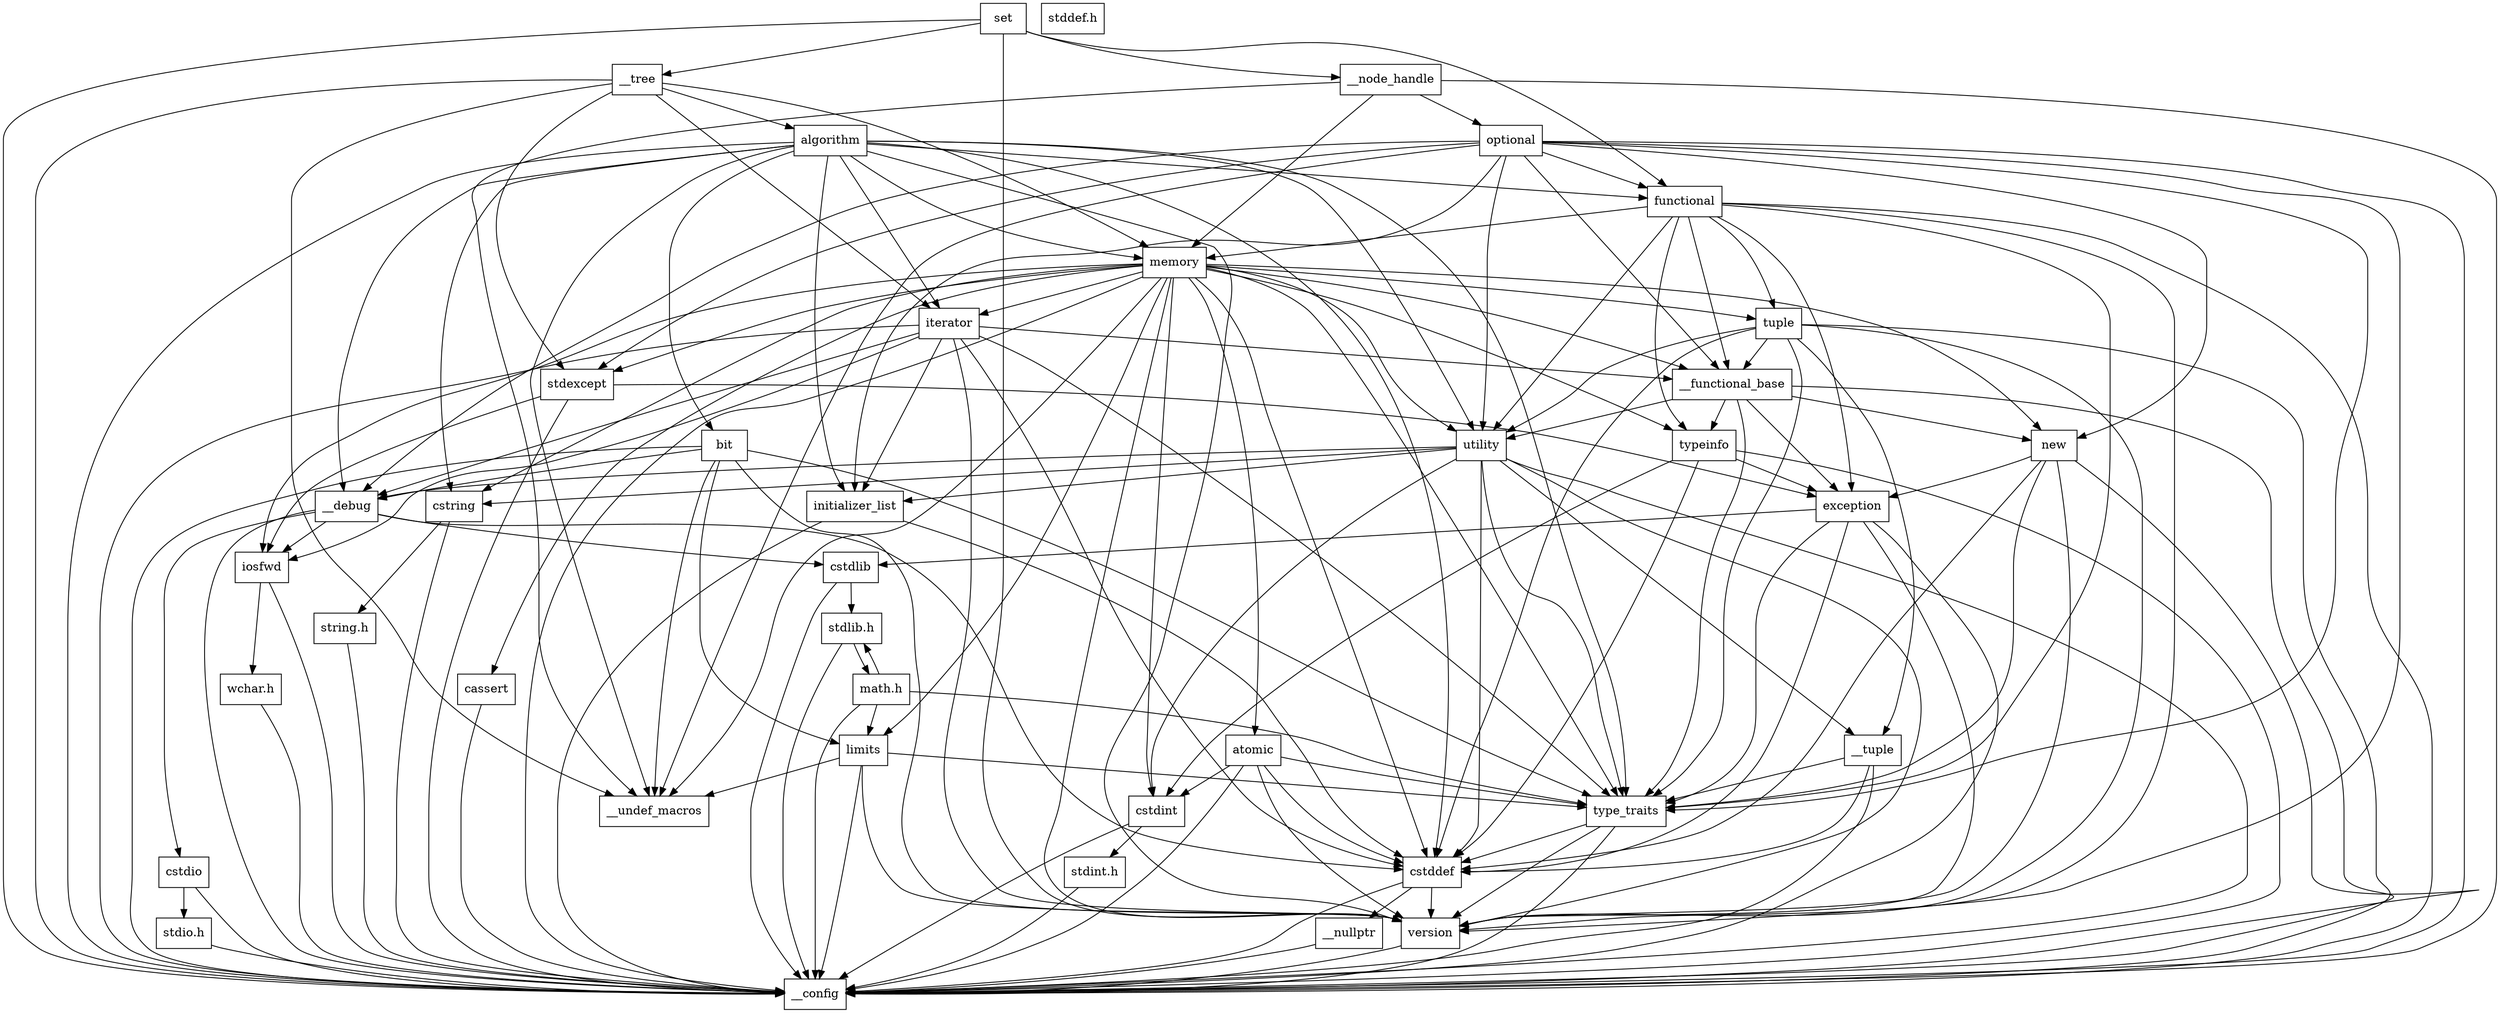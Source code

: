 digraph "dependencies" {
  header_1 [ shape="box", label="set"];
  header_2 [ shape="box", label="__config"];
  header_11 [ shape="box", label="__tree"];
  header_12 [ shape="box", label="iterator"];
  header_13 [ shape="box", label="iosfwd"];
  header_14 [ shape="box", label="wchar.h"];
  header_19 [ shape="box", label="stddef.h"];
  header_30 [ shape="box", label="__functional_base"];
  header_31 [ shape="box", label="type_traits"];
  header_32 [ shape="box", label="cstddef"];
  header_33 [ shape="box", label="version"];
  header_35 [ shape="box", label="__nullptr"];
  header_36 [ shape="box", label="typeinfo"];
  header_37 [ shape="box", label="exception"];
  header_38 [ shape="box", label="cstdlib"];
  header_39 [ shape="box", label="stdlib.h"];
  header_67 [ shape="box", label="math.h"];
  header_79 [ shape="box", label="limits"];
  header_80 [ shape="box", label="__undef_macros"];
  header_81 [ shape="box", label="cstdint"];
  header_82 [ shape="box", label="stdint.h"];
  header_86 [ shape="box", label="new"];
  header_87 [ shape="box", label="utility"];
  header_88 [ shape="box", label="__tuple"];
  header_89 [ shape="box", label="initializer_list"];
  header_90 [ shape="box", label="cstring"];
  header_91 [ shape="box", label="string.h"];
  header_94 [ shape="box", label="__debug"];
  header_95 [ shape="box", label="cstdio"];
  header_96 [ shape="box", label="stdio.h"];
  header_105 [ shape="box", label="memory"];
  header_106 [ shape="box", label="tuple"];
  header_107 [ shape="box", label="stdexcept"];
  header_108 [ shape="box", label="cassert"];
  header_110 [ shape="box", label="atomic"];
  header_111 [ shape="box", label="algorithm"];
  header_112 [ shape="box", label="functional"];
  header_113 [ shape="box", label="bit"];
  header_114 [ shape="box", label="__node_handle"];
  header_115 [ shape="box", label="optional"];
  header_35 -> header_2;
  header_108 -> header_2;
  header_33 -> header_2;
  header_112 -> header_2;
  header_112 -> header_31;
  header_112 -> header_36;
  header_112 -> header_37;
  header_112 -> header_105;
  header_112 -> header_106;
  header_112 -> header_87;
  header_112 -> header_33;
  header_112 -> header_30;
  header_32 -> header_2;
  header_32 -> header_33;
  header_32 -> header_35;
  header_114 -> header_2;
  header_114 -> header_105;
  header_114 -> header_115;
  header_114 -> header_80;
  header_106 -> header_2;
  header_106 -> header_88;
  header_106 -> header_32;
  header_106 -> header_31;
  header_106 -> header_30;
  header_106 -> header_87;
  header_106 -> header_33;
  header_115 -> header_2;
  header_115 -> header_94;
  header_115 -> header_30;
  header_115 -> header_112;
  header_115 -> header_89;
  header_115 -> header_86;
  header_115 -> header_107;
  header_115 -> header_31;
  header_115 -> header_87;
  header_115 -> header_33;
  header_115 -> header_80;
  header_37 -> header_2;
  header_37 -> header_32;
  header_37 -> header_38;
  header_37 -> header_31;
  header_37 -> header_33;
  header_36 -> header_2;
  header_36 -> header_37;
  header_36 -> header_32;
  header_36 -> header_81;
  header_12 -> header_2;
  header_12 -> header_13;
  header_12 -> header_30;
  header_12 -> header_31;
  header_12 -> header_32;
  header_12 -> header_89;
  header_12 -> header_33;
  header_12 -> header_94;
  header_88 -> header_2;
  header_88 -> header_32;
  header_88 -> header_31;
  header_96 -> header_2;
  header_107 -> header_2;
  header_107 -> header_37;
  header_107 -> header_13;
  header_113 -> header_2;
  header_113 -> header_79;
  header_113 -> header_31;
  header_113 -> header_33;
  header_113 -> header_94;
  header_113 -> header_80;
  header_11 -> header_2;
  header_11 -> header_12;
  header_11 -> header_105;
  header_11 -> header_107;
  header_11 -> header_111;
  header_11 -> header_80;
  header_79 -> header_2;
  header_79 -> header_31;
  header_79 -> header_80;
  header_79 -> header_33;
  header_111 -> header_2;
  header_111 -> header_89;
  header_111 -> header_31;
  header_111 -> header_90;
  header_111 -> header_87;
  header_111 -> header_105;
  header_111 -> header_112;
  header_111 -> header_12;
  header_111 -> header_32;
  header_111 -> header_113;
  header_111 -> header_33;
  header_111 -> header_94;
  header_111 -> header_80;
  header_1 -> header_2;
  header_1 -> header_11;
  header_1 -> header_114;
  header_1 -> header_112;
  header_1 -> header_33;
  header_31 -> header_2;
  header_31 -> header_32;
  header_31 -> header_33;
  header_86 -> header_2;
  header_86 -> header_37;
  header_86 -> header_31;
  header_86 -> header_32;
  header_86 -> header_33;
  header_91 -> header_2;
  header_105 -> header_2;
  header_105 -> header_31;
  header_105 -> header_36;
  header_105 -> header_32;
  header_105 -> header_81;
  header_105 -> header_86;
  header_105 -> header_87;
  header_105 -> header_79;
  header_105 -> header_12;
  header_105 -> header_30;
  header_105 -> header_13;
  header_105 -> header_106;
  header_105 -> header_107;
  header_105 -> header_90;
  header_105 -> header_108;
  header_105 -> header_110;
  header_105 -> header_33;
  header_105 -> header_80;
  header_13 -> header_2;
  header_13 -> header_14;
  header_67 -> header_2;
  header_67 -> header_39;
  header_67 -> header_31;
  header_67 -> header_79;
  header_94 -> header_2;
  header_94 -> header_13;
  header_94 -> header_38;
  header_94 -> header_95;
  header_94 -> header_32;
  header_90 -> header_2;
  header_90 -> header_91;
  header_81 -> header_2;
  header_81 -> header_82;
  header_82 -> header_2;
  header_110 -> header_2;
  header_110 -> header_32;
  header_110 -> header_81;
  header_110 -> header_31;
  header_110 -> header_33;
  header_14 -> header_2;
  header_30 -> header_2;
  header_30 -> header_31;
  header_30 -> header_36;
  header_30 -> header_37;
  header_30 -> header_86;
  header_30 -> header_87;
  header_39 -> header_2;
  header_39 -> header_67;
  header_89 -> header_2;
  header_89 -> header_32;
  header_87 -> header_2;
  header_87 -> header_88;
  header_87 -> header_31;
  header_87 -> header_89;
  header_87 -> header_32;
  header_87 -> header_90;
  header_87 -> header_81;
  header_87 -> header_33;
  header_87 -> header_94;
  header_95 -> header_2;
  header_95 -> header_96;
  header_38 -> header_2;
  header_38 -> header_39;
}